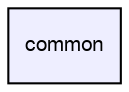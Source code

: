 digraph G {
  compound=true
  node [ fontsize=10, fontname="FreeSans"];
  edge [ labelfontsize=9, labelfontname="FreeSans"];
  dir_2ca904c6ce82cf2d3dcac8fdc6f434f6 [shape=box, label="common", style="filled", fillcolor="#eeeeff", pencolor="black", URL="dir_2ca904c6ce82cf2d3dcac8fdc6f434f6.html"];
}
